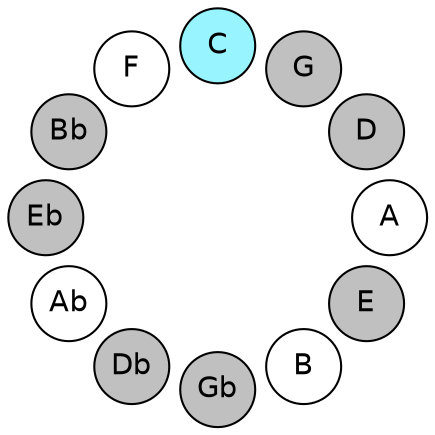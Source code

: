 
graph {

layout = circo;
mindist = .1

node [shape = circle, fontname = Helvetica, margin = 0, style = filled]
edge [style=invis]

subgraph 1 {
	E -- B -- Gb -- Db -- Ab -- Eb -- Bb -- F -- C -- G -- D -- A -- E
}

E [fillcolor = gray];
B [fillcolor = white];
Gb [fillcolor = gray];
Db [fillcolor = gray];
Ab [fillcolor = white];
Eb [fillcolor = gray];
Bb [fillcolor = gray];
F [fillcolor = white];
C [fillcolor = cadetblue1];
G [fillcolor = gray];
D [fillcolor = gray];
A [fillcolor = white];
}
